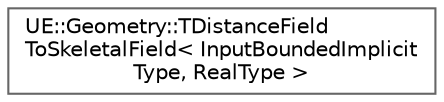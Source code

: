 digraph "Graphical Class Hierarchy"
{
 // INTERACTIVE_SVG=YES
 // LATEX_PDF_SIZE
  bgcolor="transparent";
  edge [fontname=Helvetica,fontsize=10,labelfontname=Helvetica,labelfontsize=10];
  node [fontname=Helvetica,fontsize=10,shape=box,height=0.2,width=0.4];
  rankdir="LR";
  Node0 [id="Node000000",label="UE::Geometry::TDistanceField\lToSkeletalField\< InputBoundedImplicit\lType, RealType \>",height=0.2,width=0.4,color="grey40", fillcolor="white", style="filled",URL="$d2/d1a/structUE_1_1Geometry_1_1TDistanceFieldToSkeletalField.html",tooltip="This class converts the interval [-falloff,falloff] to [0,1], Then applies Wyvill falloff function (1..."];
}
